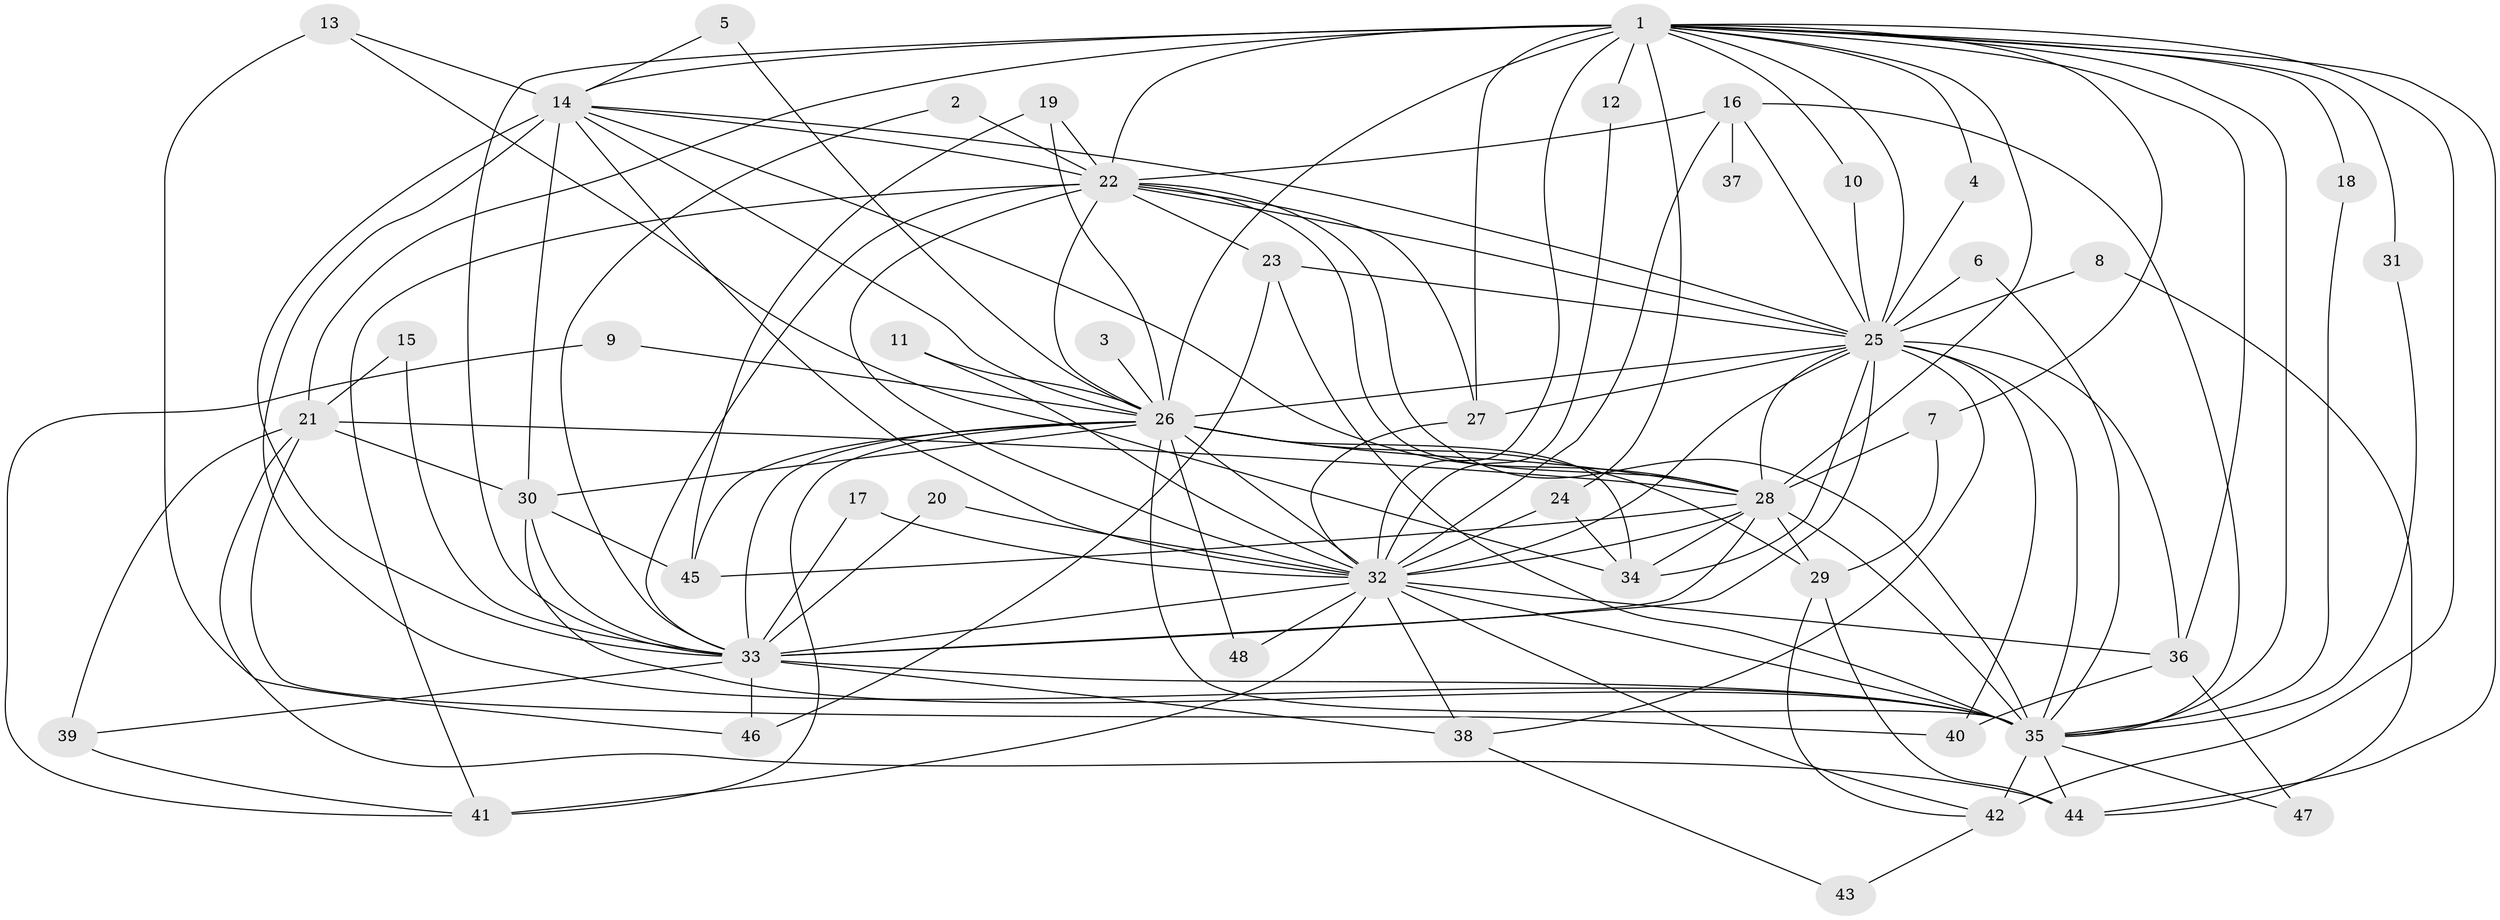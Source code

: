 // original degree distribution, {17: 0.021052631578947368, 19: 0.010526315789473684, 24: 0.021052631578947368, 22: 0.010526315789473684, 12: 0.010526315789473684, 23: 0.010526315789473684, 18: 0.010526315789473684, 20: 0.010526315789473684, 6: 0.05263157894736842, 5: 0.042105263157894736, 4: 0.09473684210526316, 2: 0.5578947368421052, 3: 0.14736842105263157}
// Generated by graph-tools (version 1.1) at 2025/25/03/09/25 03:25:49]
// undirected, 48 vertices, 135 edges
graph export_dot {
graph [start="1"]
  node [color=gray90,style=filled];
  1;
  2;
  3;
  4;
  5;
  6;
  7;
  8;
  9;
  10;
  11;
  12;
  13;
  14;
  15;
  16;
  17;
  18;
  19;
  20;
  21;
  22;
  23;
  24;
  25;
  26;
  27;
  28;
  29;
  30;
  31;
  32;
  33;
  34;
  35;
  36;
  37;
  38;
  39;
  40;
  41;
  42;
  43;
  44;
  45;
  46;
  47;
  48;
  1 -- 4 [weight=1.0];
  1 -- 7 [weight=1.0];
  1 -- 10 [weight=1.0];
  1 -- 12 [weight=2.0];
  1 -- 14 [weight=2.0];
  1 -- 18 [weight=1.0];
  1 -- 21 [weight=2.0];
  1 -- 22 [weight=2.0];
  1 -- 24 [weight=1.0];
  1 -- 25 [weight=2.0];
  1 -- 26 [weight=3.0];
  1 -- 27 [weight=2.0];
  1 -- 28 [weight=3.0];
  1 -- 31 [weight=1.0];
  1 -- 32 [weight=2.0];
  1 -- 33 [weight=2.0];
  1 -- 35 [weight=2.0];
  1 -- 36 [weight=1.0];
  1 -- 42 [weight=2.0];
  1 -- 44 [weight=1.0];
  2 -- 22 [weight=1.0];
  2 -- 33 [weight=1.0];
  3 -- 26 [weight=1.0];
  4 -- 25 [weight=1.0];
  5 -- 14 [weight=1.0];
  5 -- 26 [weight=1.0];
  6 -- 25 [weight=1.0];
  6 -- 35 [weight=1.0];
  7 -- 28 [weight=1.0];
  7 -- 29 [weight=1.0];
  8 -- 25 [weight=1.0];
  8 -- 44 [weight=1.0];
  9 -- 26 [weight=1.0];
  9 -- 41 [weight=1.0];
  10 -- 25 [weight=1.0];
  11 -- 26 [weight=1.0];
  11 -- 32 [weight=1.0];
  12 -- 32 [weight=1.0];
  13 -- 14 [weight=1.0];
  13 -- 34 [weight=1.0];
  13 -- 46 [weight=1.0];
  14 -- 22 [weight=1.0];
  14 -- 25 [weight=1.0];
  14 -- 26 [weight=1.0];
  14 -- 28 [weight=1.0];
  14 -- 30 [weight=1.0];
  14 -- 32 [weight=1.0];
  14 -- 33 [weight=1.0];
  14 -- 35 [weight=1.0];
  15 -- 21 [weight=1.0];
  15 -- 33 [weight=1.0];
  16 -- 22 [weight=1.0];
  16 -- 25 [weight=1.0];
  16 -- 32 [weight=1.0];
  16 -- 35 [weight=1.0];
  16 -- 37 [weight=2.0];
  17 -- 32 [weight=1.0];
  17 -- 33 [weight=1.0];
  18 -- 35 [weight=1.0];
  19 -- 22 [weight=1.0];
  19 -- 26 [weight=1.0];
  19 -- 45 [weight=1.0];
  20 -- 32 [weight=1.0];
  20 -- 33 [weight=1.0];
  21 -- 28 [weight=1.0];
  21 -- 30 [weight=1.0];
  21 -- 39 [weight=1.0];
  21 -- 40 [weight=1.0];
  21 -- 44 [weight=1.0];
  22 -- 23 [weight=1.0];
  22 -- 25 [weight=1.0];
  22 -- 26 [weight=1.0];
  22 -- 27 [weight=1.0];
  22 -- 28 [weight=2.0];
  22 -- 32 [weight=1.0];
  22 -- 33 [weight=1.0];
  22 -- 35 [weight=2.0];
  22 -- 41 [weight=1.0];
  23 -- 25 [weight=1.0];
  23 -- 35 [weight=1.0];
  23 -- 46 [weight=1.0];
  24 -- 32 [weight=1.0];
  24 -- 34 [weight=1.0];
  25 -- 26 [weight=1.0];
  25 -- 27 [weight=1.0];
  25 -- 28 [weight=2.0];
  25 -- 32 [weight=1.0];
  25 -- 33 [weight=1.0];
  25 -- 34 [weight=1.0];
  25 -- 35 [weight=2.0];
  25 -- 36 [weight=2.0];
  25 -- 38 [weight=2.0];
  25 -- 40 [weight=1.0];
  26 -- 28 [weight=1.0];
  26 -- 29 [weight=2.0];
  26 -- 30 [weight=1.0];
  26 -- 32 [weight=1.0];
  26 -- 33 [weight=2.0];
  26 -- 34 [weight=1.0];
  26 -- 35 [weight=1.0];
  26 -- 41 [weight=2.0];
  26 -- 45 [weight=1.0];
  26 -- 48 [weight=1.0];
  27 -- 32 [weight=1.0];
  28 -- 29 [weight=1.0];
  28 -- 32 [weight=1.0];
  28 -- 33 [weight=1.0];
  28 -- 34 [weight=2.0];
  28 -- 35 [weight=1.0];
  28 -- 45 [weight=1.0];
  29 -- 42 [weight=1.0];
  29 -- 44 [weight=1.0];
  30 -- 33 [weight=1.0];
  30 -- 35 [weight=1.0];
  30 -- 45 [weight=1.0];
  31 -- 35 [weight=1.0];
  32 -- 33 [weight=1.0];
  32 -- 35 [weight=2.0];
  32 -- 36 [weight=2.0];
  32 -- 38 [weight=2.0];
  32 -- 41 [weight=1.0];
  32 -- 42 [weight=1.0];
  32 -- 48 [weight=1.0];
  33 -- 35 [weight=1.0];
  33 -- 38 [weight=1.0];
  33 -- 39 [weight=1.0];
  33 -- 46 [weight=1.0];
  35 -- 42 [weight=2.0];
  35 -- 44 [weight=1.0];
  35 -- 47 [weight=1.0];
  36 -- 40 [weight=1.0];
  36 -- 47 [weight=1.0];
  38 -- 43 [weight=1.0];
  39 -- 41 [weight=1.0];
  42 -- 43 [weight=1.0];
}
